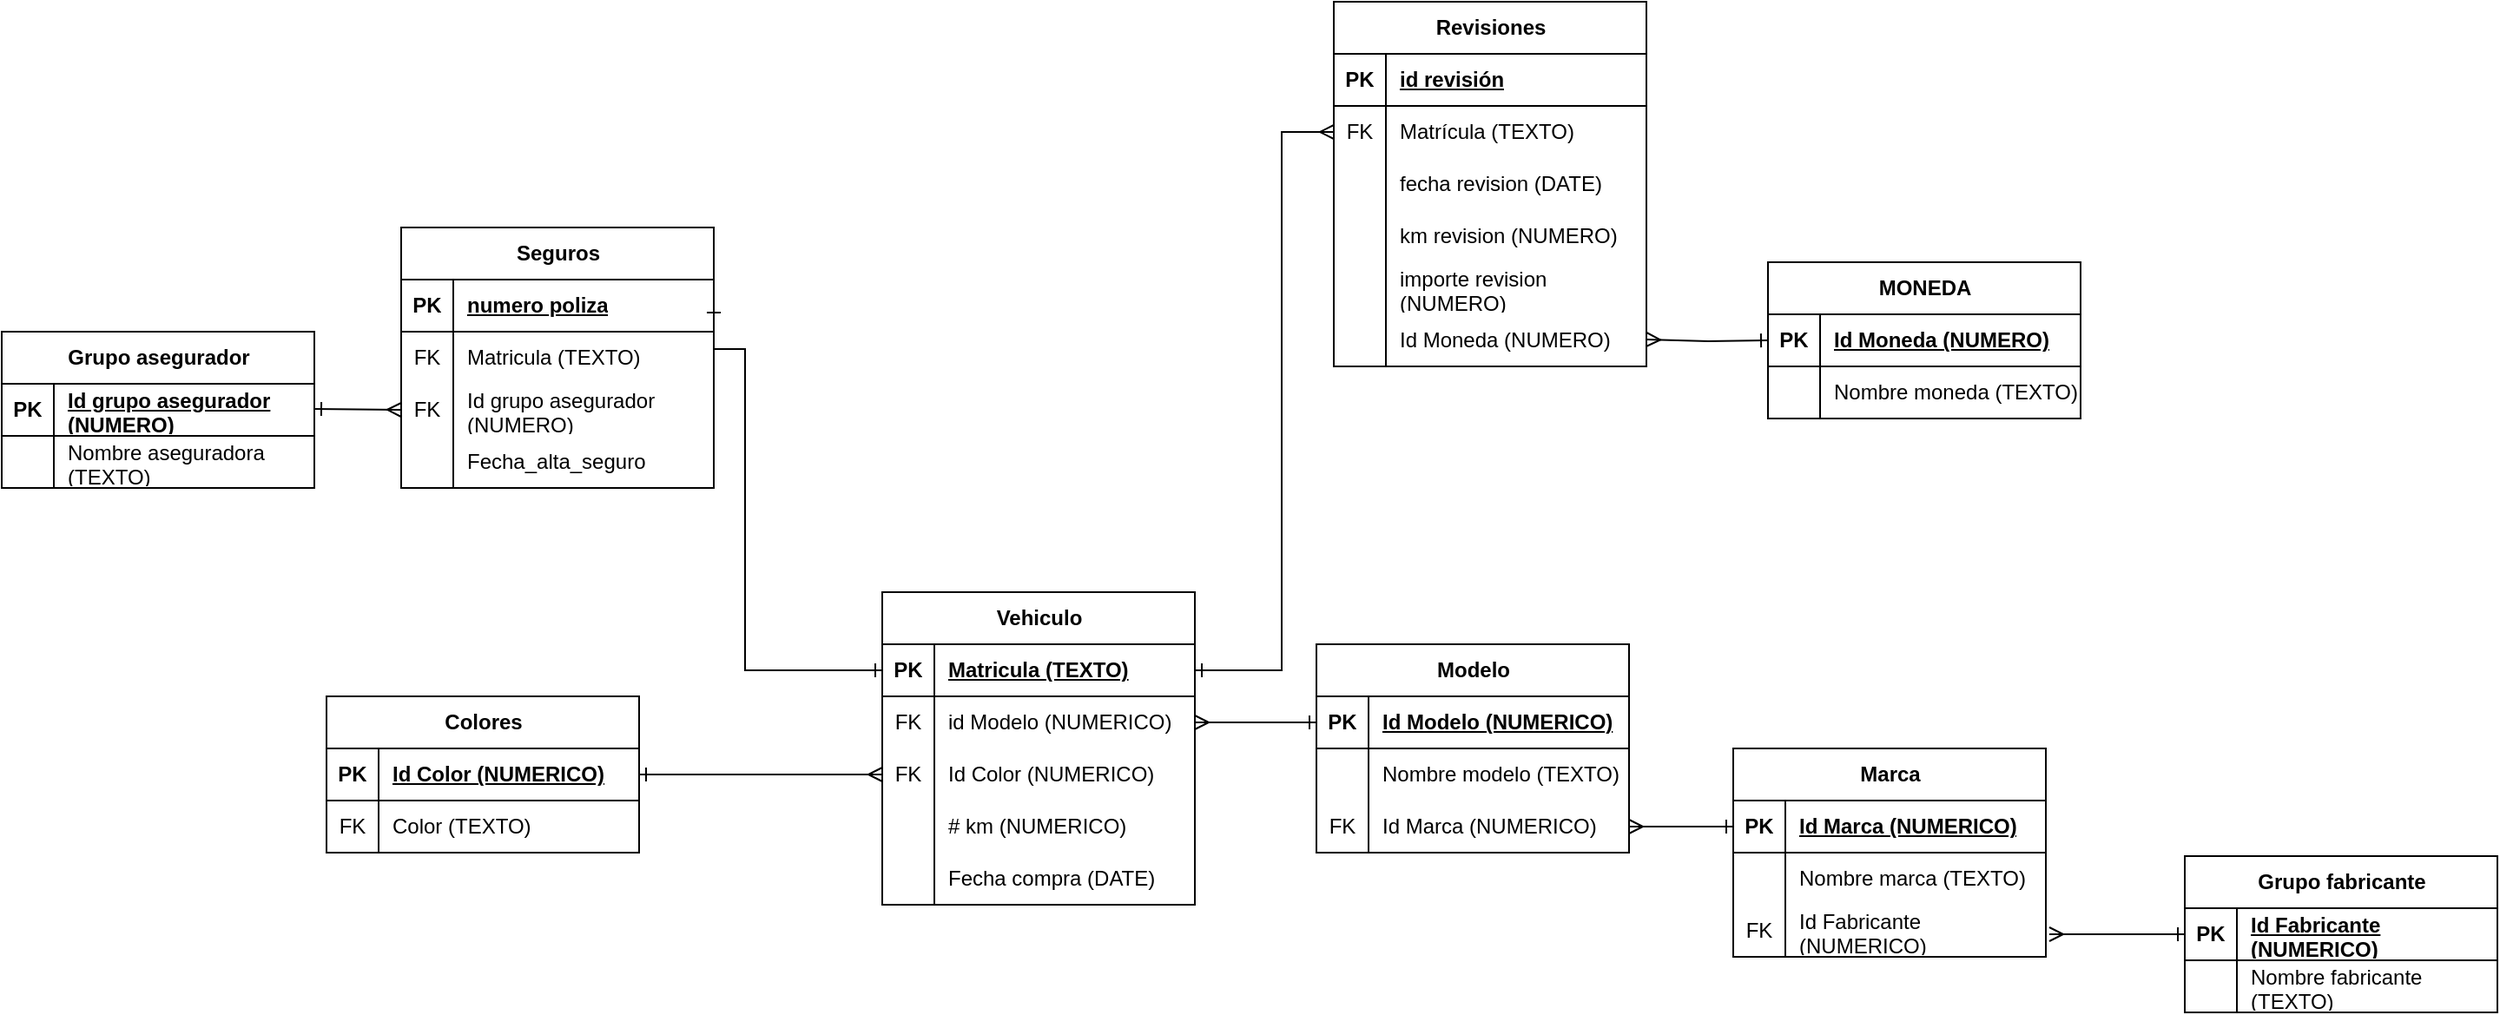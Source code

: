 <mxfile version="21.6.8" type="device">
  <diagram name="Página-1" id="0LjWnSPtZ4DGSRnSYLW6">
    <mxGraphModel dx="1863" dy="1775" grid="1" gridSize="10" guides="1" tooltips="1" connect="1" arrows="1" fold="1" page="1" pageScale="1" pageWidth="827" pageHeight="1169" math="0" shadow="0">
      <root>
        <mxCell id="0" />
        <mxCell id="1" parent="0" />
        <mxCell id="eVrzl7YJikeJAm8vW1o_-1" value="Vehiculo" style="shape=table;startSize=30;container=1;collapsible=1;childLayout=tableLayout;fixedRows=1;rowLines=0;fontStyle=1;align=center;resizeLast=1;html=1;" parent="1" vertex="1">
          <mxGeometry x="50" y="90" width="180" height="180" as="geometry" />
        </mxCell>
        <mxCell id="eVrzl7YJikeJAm8vW1o_-2" value="" style="shape=tableRow;horizontal=0;startSize=0;swimlaneHead=0;swimlaneBody=0;fillColor=none;collapsible=0;dropTarget=0;points=[[0,0.5],[1,0.5]];portConstraint=eastwest;top=0;left=0;right=0;bottom=1;" parent="eVrzl7YJikeJAm8vW1o_-1" vertex="1">
          <mxGeometry y="30" width="180" height="30" as="geometry" />
        </mxCell>
        <mxCell id="eVrzl7YJikeJAm8vW1o_-3" value="PK" style="shape=partialRectangle;connectable=0;fillColor=none;top=0;left=0;bottom=0;right=0;fontStyle=1;overflow=hidden;whiteSpace=wrap;html=1;" parent="eVrzl7YJikeJAm8vW1o_-2" vertex="1">
          <mxGeometry width="30" height="30" as="geometry">
            <mxRectangle width="30" height="30" as="alternateBounds" />
          </mxGeometry>
        </mxCell>
        <mxCell id="eVrzl7YJikeJAm8vW1o_-4" value="Matricula (TEXTO)" style="shape=partialRectangle;connectable=0;fillColor=none;top=0;left=0;bottom=0;right=0;align=left;spacingLeft=6;fontStyle=5;overflow=hidden;whiteSpace=wrap;html=1;" parent="eVrzl7YJikeJAm8vW1o_-2" vertex="1">
          <mxGeometry x="30" width="150" height="30" as="geometry">
            <mxRectangle width="150" height="30" as="alternateBounds" />
          </mxGeometry>
        </mxCell>
        <mxCell id="eVrzl7YJikeJAm8vW1o_-5" value="" style="shape=tableRow;horizontal=0;startSize=0;swimlaneHead=0;swimlaneBody=0;fillColor=none;collapsible=0;dropTarget=0;points=[[0,0.5],[1,0.5]];portConstraint=eastwest;top=0;left=0;right=0;bottom=0;" parent="eVrzl7YJikeJAm8vW1o_-1" vertex="1">
          <mxGeometry y="60" width="180" height="30" as="geometry" />
        </mxCell>
        <mxCell id="eVrzl7YJikeJAm8vW1o_-6" value="FK" style="shape=partialRectangle;connectable=0;fillColor=none;top=0;left=0;bottom=0;right=0;editable=1;overflow=hidden;whiteSpace=wrap;html=1;" parent="eVrzl7YJikeJAm8vW1o_-5" vertex="1">
          <mxGeometry width="30" height="30" as="geometry">
            <mxRectangle width="30" height="30" as="alternateBounds" />
          </mxGeometry>
        </mxCell>
        <mxCell id="eVrzl7YJikeJAm8vW1o_-7" value="id Modelo (NUMERICO)" style="shape=partialRectangle;connectable=0;fillColor=none;top=0;left=0;bottom=0;right=0;align=left;spacingLeft=6;overflow=hidden;whiteSpace=wrap;html=1;" parent="eVrzl7YJikeJAm8vW1o_-5" vertex="1">
          <mxGeometry x="30" width="150" height="30" as="geometry">
            <mxRectangle width="150" height="30" as="alternateBounds" />
          </mxGeometry>
        </mxCell>
        <mxCell id="eVrzl7YJikeJAm8vW1o_-8" value="" style="shape=tableRow;horizontal=0;startSize=0;swimlaneHead=0;swimlaneBody=0;fillColor=none;collapsible=0;dropTarget=0;points=[[0,0.5],[1,0.5]];portConstraint=eastwest;top=0;left=0;right=0;bottom=0;" parent="eVrzl7YJikeJAm8vW1o_-1" vertex="1">
          <mxGeometry y="90" width="180" height="30" as="geometry" />
        </mxCell>
        <mxCell id="eVrzl7YJikeJAm8vW1o_-9" value="FK" style="shape=partialRectangle;connectable=0;fillColor=none;top=0;left=0;bottom=0;right=0;editable=1;overflow=hidden;whiteSpace=wrap;html=1;" parent="eVrzl7YJikeJAm8vW1o_-8" vertex="1">
          <mxGeometry width="30" height="30" as="geometry">
            <mxRectangle width="30" height="30" as="alternateBounds" />
          </mxGeometry>
        </mxCell>
        <mxCell id="eVrzl7YJikeJAm8vW1o_-10" value="Id Color (NUMERICO)" style="shape=partialRectangle;connectable=0;fillColor=none;top=0;left=0;bottom=0;right=0;align=left;spacingLeft=6;overflow=hidden;whiteSpace=wrap;html=1;" parent="eVrzl7YJikeJAm8vW1o_-8" vertex="1">
          <mxGeometry x="30" width="150" height="30" as="geometry">
            <mxRectangle width="150" height="30" as="alternateBounds" />
          </mxGeometry>
        </mxCell>
        <mxCell id="eVrzl7YJikeJAm8vW1o_-17" style="shape=tableRow;horizontal=0;startSize=0;swimlaneHead=0;swimlaneBody=0;fillColor=none;collapsible=0;dropTarget=0;points=[[0,0.5],[1,0.5]];portConstraint=eastwest;top=0;left=0;right=0;bottom=0;" parent="eVrzl7YJikeJAm8vW1o_-1" vertex="1">
          <mxGeometry y="120" width="180" height="30" as="geometry" />
        </mxCell>
        <mxCell id="eVrzl7YJikeJAm8vW1o_-18" style="shape=partialRectangle;connectable=0;fillColor=none;top=0;left=0;bottom=0;right=0;editable=1;overflow=hidden;whiteSpace=wrap;html=1;" parent="eVrzl7YJikeJAm8vW1o_-17" vertex="1">
          <mxGeometry width="30" height="30" as="geometry">
            <mxRectangle width="30" height="30" as="alternateBounds" />
          </mxGeometry>
        </mxCell>
        <mxCell id="eVrzl7YJikeJAm8vW1o_-19" value="# km (NUMERICO)" style="shape=partialRectangle;connectable=0;fillColor=none;top=0;left=0;bottom=0;right=0;align=left;spacingLeft=6;overflow=hidden;whiteSpace=wrap;html=1;" parent="eVrzl7YJikeJAm8vW1o_-17" vertex="1">
          <mxGeometry x="30" width="150" height="30" as="geometry">
            <mxRectangle width="150" height="30" as="alternateBounds" />
          </mxGeometry>
        </mxCell>
        <mxCell id="eVrzl7YJikeJAm8vW1o_-23" style="shape=tableRow;horizontal=0;startSize=0;swimlaneHead=0;swimlaneBody=0;fillColor=none;collapsible=0;dropTarget=0;points=[[0,0.5],[1,0.5]];portConstraint=eastwest;top=0;left=0;right=0;bottom=0;" parent="eVrzl7YJikeJAm8vW1o_-1" vertex="1">
          <mxGeometry y="150" width="180" height="30" as="geometry" />
        </mxCell>
        <mxCell id="eVrzl7YJikeJAm8vW1o_-24" style="shape=partialRectangle;connectable=0;fillColor=none;top=0;left=0;bottom=0;right=0;editable=1;overflow=hidden;whiteSpace=wrap;html=1;" parent="eVrzl7YJikeJAm8vW1o_-23" vertex="1">
          <mxGeometry width="30" height="30" as="geometry">
            <mxRectangle width="30" height="30" as="alternateBounds" />
          </mxGeometry>
        </mxCell>
        <mxCell id="eVrzl7YJikeJAm8vW1o_-25" value="Fecha compra (DATE)" style="shape=partialRectangle;connectable=0;fillColor=none;top=0;left=0;bottom=0;right=0;align=left;spacingLeft=6;overflow=hidden;whiteSpace=wrap;html=1;" parent="eVrzl7YJikeJAm8vW1o_-23" vertex="1">
          <mxGeometry x="30" width="150" height="30" as="geometry">
            <mxRectangle width="150" height="30" as="alternateBounds" />
          </mxGeometry>
        </mxCell>
        <mxCell id="eVrzl7YJikeJAm8vW1o_-26" value="Modelo" style="shape=table;startSize=30;container=1;collapsible=1;childLayout=tableLayout;fixedRows=1;rowLines=0;fontStyle=1;align=center;resizeLast=1;html=1;" parent="1" vertex="1">
          <mxGeometry x="300" y="120" width="180" height="120" as="geometry" />
        </mxCell>
        <mxCell id="eVrzl7YJikeJAm8vW1o_-27" value="" style="shape=tableRow;horizontal=0;startSize=0;swimlaneHead=0;swimlaneBody=0;fillColor=none;collapsible=0;dropTarget=0;points=[[0,0.5],[1,0.5]];portConstraint=eastwest;top=0;left=0;right=0;bottom=1;" parent="eVrzl7YJikeJAm8vW1o_-26" vertex="1">
          <mxGeometry y="30" width="180" height="30" as="geometry" />
        </mxCell>
        <mxCell id="eVrzl7YJikeJAm8vW1o_-28" value="PK" style="shape=partialRectangle;connectable=0;fillColor=none;top=0;left=0;bottom=0;right=0;fontStyle=1;overflow=hidden;whiteSpace=wrap;html=1;" parent="eVrzl7YJikeJAm8vW1o_-27" vertex="1">
          <mxGeometry width="30" height="30" as="geometry">
            <mxRectangle width="30" height="30" as="alternateBounds" />
          </mxGeometry>
        </mxCell>
        <mxCell id="eVrzl7YJikeJAm8vW1o_-29" value="Id Modelo (NUMERICO)" style="shape=partialRectangle;connectable=0;fillColor=none;top=0;left=0;bottom=0;right=0;align=left;spacingLeft=6;fontStyle=5;overflow=hidden;whiteSpace=wrap;html=1;" parent="eVrzl7YJikeJAm8vW1o_-27" vertex="1">
          <mxGeometry x="30" width="150" height="30" as="geometry">
            <mxRectangle width="150" height="30" as="alternateBounds" />
          </mxGeometry>
        </mxCell>
        <mxCell id="eVrzl7YJikeJAm8vW1o_-30" value="" style="shape=tableRow;horizontal=0;startSize=0;swimlaneHead=0;swimlaneBody=0;fillColor=none;collapsible=0;dropTarget=0;points=[[0,0.5],[1,0.5]];portConstraint=eastwest;top=0;left=0;right=0;bottom=0;" parent="eVrzl7YJikeJAm8vW1o_-26" vertex="1">
          <mxGeometry y="60" width="180" height="30" as="geometry" />
        </mxCell>
        <mxCell id="eVrzl7YJikeJAm8vW1o_-31" value="" style="shape=partialRectangle;connectable=0;fillColor=none;top=0;left=0;bottom=0;right=0;editable=1;overflow=hidden;whiteSpace=wrap;html=1;" parent="eVrzl7YJikeJAm8vW1o_-30" vertex="1">
          <mxGeometry width="30" height="30" as="geometry">
            <mxRectangle width="30" height="30" as="alternateBounds" />
          </mxGeometry>
        </mxCell>
        <mxCell id="eVrzl7YJikeJAm8vW1o_-32" value="Nombre modelo (TEXTO)" style="shape=partialRectangle;connectable=0;fillColor=none;top=0;left=0;bottom=0;right=0;align=left;spacingLeft=6;overflow=hidden;whiteSpace=wrap;html=1;" parent="eVrzl7YJikeJAm8vW1o_-30" vertex="1">
          <mxGeometry x="30" width="150" height="30" as="geometry">
            <mxRectangle width="150" height="30" as="alternateBounds" />
          </mxGeometry>
        </mxCell>
        <mxCell id="eVrzl7YJikeJAm8vW1o_-33" value="" style="shape=tableRow;horizontal=0;startSize=0;swimlaneHead=0;swimlaneBody=0;fillColor=none;collapsible=0;dropTarget=0;points=[[0,0.5],[1,0.5]];portConstraint=eastwest;top=0;left=0;right=0;bottom=0;" parent="eVrzl7YJikeJAm8vW1o_-26" vertex="1">
          <mxGeometry y="90" width="180" height="30" as="geometry" />
        </mxCell>
        <mxCell id="eVrzl7YJikeJAm8vW1o_-34" value="FK" style="shape=partialRectangle;connectable=0;fillColor=none;top=0;left=0;bottom=0;right=0;editable=1;overflow=hidden;whiteSpace=wrap;html=1;" parent="eVrzl7YJikeJAm8vW1o_-33" vertex="1">
          <mxGeometry width="30" height="30" as="geometry">
            <mxRectangle width="30" height="30" as="alternateBounds" />
          </mxGeometry>
        </mxCell>
        <mxCell id="eVrzl7YJikeJAm8vW1o_-35" value="Id Marca (NUMERICO)" style="shape=partialRectangle;connectable=0;fillColor=none;top=0;left=0;bottom=0;right=0;align=left;spacingLeft=6;overflow=hidden;whiteSpace=wrap;html=1;" parent="eVrzl7YJikeJAm8vW1o_-33" vertex="1">
          <mxGeometry x="30" width="150" height="30" as="geometry">
            <mxRectangle width="150" height="30" as="alternateBounds" />
          </mxGeometry>
        </mxCell>
        <mxCell id="eVrzl7YJikeJAm8vW1o_-45" value="Marca" style="shape=table;startSize=30;container=1;collapsible=1;childLayout=tableLayout;fixedRows=1;rowLines=0;fontStyle=1;align=center;resizeLast=1;html=1;" parent="1" vertex="1">
          <mxGeometry x="540" y="180" width="180" height="120" as="geometry" />
        </mxCell>
        <mxCell id="eVrzl7YJikeJAm8vW1o_-46" value="" style="shape=tableRow;horizontal=0;startSize=0;swimlaneHead=0;swimlaneBody=0;fillColor=none;collapsible=0;dropTarget=0;points=[[0,0.5],[1,0.5]];portConstraint=eastwest;top=0;left=0;right=0;bottom=1;" parent="eVrzl7YJikeJAm8vW1o_-45" vertex="1">
          <mxGeometry y="30" width="180" height="30" as="geometry" />
        </mxCell>
        <mxCell id="eVrzl7YJikeJAm8vW1o_-47" value="PK" style="shape=partialRectangle;connectable=0;fillColor=none;top=0;left=0;bottom=0;right=0;fontStyle=1;overflow=hidden;whiteSpace=wrap;html=1;" parent="eVrzl7YJikeJAm8vW1o_-46" vertex="1">
          <mxGeometry width="30" height="30" as="geometry">
            <mxRectangle width="30" height="30" as="alternateBounds" />
          </mxGeometry>
        </mxCell>
        <mxCell id="eVrzl7YJikeJAm8vW1o_-48" value="Id Marca (NUMERICO)" style="shape=partialRectangle;connectable=0;fillColor=none;top=0;left=0;bottom=0;right=0;align=left;spacingLeft=6;fontStyle=5;overflow=hidden;whiteSpace=wrap;html=1;" parent="eVrzl7YJikeJAm8vW1o_-46" vertex="1">
          <mxGeometry x="30" width="150" height="30" as="geometry">
            <mxRectangle width="150" height="30" as="alternateBounds" />
          </mxGeometry>
        </mxCell>
        <mxCell id="eVrzl7YJikeJAm8vW1o_-49" value="" style="shape=tableRow;horizontal=0;startSize=0;swimlaneHead=0;swimlaneBody=0;fillColor=none;collapsible=0;dropTarget=0;points=[[0,0.5],[1,0.5]];portConstraint=eastwest;top=0;left=0;right=0;bottom=0;" parent="eVrzl7YJikeJAm8vW1o_-45" vertex="1">
          <mxGeometry y="60" width="180" height="30" as="geometry" />
        </mxCell>
        <mxCell id="eVrzl7YJikeJAm8vW1o_-50" value="" style="shape=partialRectangle;connectable=0;fillColor=none;top=0;left=0;bottom=0;right=0;editable=1;overflow=hidden;whiteSpace=wrap;html=1;" parent="eVrzl7YJikeJAm8vW1o_-49" vertex="1">
          <mxGeometry width="30" height="30" as="geometry">
            <mxRectangle width="30" height="30" as="alternateBounds" />
          </mxGeometry>
        </mxCell>
        <mxCell id="eVrzl7YJikeJAm8vW1o_-51" value="Nombre marca (TEXTO)" style="shape=partialRectangle;connectable=0;fillColor=none;top=0;left=0;bottom=0;right=0;align=left;spacingLeft=6;overflow=hidden;whiteSpace=wrap;html=1;" parent="eVrzl7YJikeJAm8vW1o_-49" vertex="1">
          <mxGeometry x="30" width="150" height="30" as="geometry">
            <mxRectangle width="150" height="30" as="alternateBounds" />
          </mxGeometry>
        </mxCell>
        <mxCell id="eVrzl7YJikeJAm8vW1o_-52" value="" style="shape=tableRow;horizontal=0;startSize=0;swimlaneHead=0;swimlaneBody=0;fillColor=none;collapsible=0;dropTarget=0;points=[[0,0.5],[1,0.5]];portConstraint=eastwest;top=0;left=0;right=0;bottom=0;" parent="eVrzl7YJikeJAm8vW1o_-45" vertex="1">
          <mxGeometry y="90" width="180" height="30" as="geometry" />
        </mxCell>
        <mxCell id="eVrzl7YJikeJAm8vW1o_-53" value="FK" style="shape=partialRectangle;connectable=0;fillColor=none;top=0;left=0;bottom=0;right=0;editable=1;overflow=hidden;whiteSpace=wrap;html=1;" parent="eVrzl7YJikeJAm8vW1o_-52" vertex="1">
          <mxGeometry width="30" height="30" as="geometry">
            <mxRectangle width="30" height="30" as="alternateBounds" />
          </mxGeometry>
        </mxCell>
        <mxCell id="eVrzl7YJikeJAm8vW1o_-54" value="Id Fabricante (NUMERICO)" style="shape=partialRectangle;connectable=0;fillColor=none;top=0;left=0;bottom=0;right=0;align=left;spacingLeft=6;overflow=hidden;whiteSpace=wrap;html=1;" parent="eVrzl7YJikeJAm8vW1o_-52" vertex="1">
          <mxGeometry x="30" width="150" height="30" as="geometry">
            <mxRectangle width="150" height="30" as="alternateBounds" />
          </mxGeometry>
        </mxCell>
        <mxCell id="eVrzl7YJikeJAm8vW1o_-61" value="Grupo fabricante" style="shape=table;startSize=30;container=1;collapsible=1;childLayout=tableLayout;fixedRows=1;rowLines=0;fontStyle=1;align=center;resizeLast=1;html=1;" parent="1" vertex="1">
          <mxGeometry x="800" y="242" width="180" height="90" as="geometry" />
        </mxCell>
        <mxCell id="eVrzl7YJikeJAm8vW1o_-62" value="" style="shape=tableRow;horizontal=0;startSize=0;swimlaneHead=0;swimlaneBody=0;fillColor=none;collapsible=0;dropTarget=0;points=[[0,0.5],[1,0.5]];portConstraint=eastwest;top=0;left=0;right=0;bottom=1;" parent="eVrzl7YJikeJAm8vW1o_-61" vertex="1">
          <mxGeometry y="30" width="180" height="30" as="geometry" />
        </mxCell>
        <mxCell id="eVrzl7YJikeJAm8vW1o_-63" value="PK" style="shape=partialRectangle;connectable=0;fillColor=none;top=0;left=0;bottom=0;right=0;fontStyle=1;overflow=hidden;whiteSpace=wrap;html=1;" parent="eVrzl7YJikeJAm8vW1o_-62" vertex="1">
          <mxGeometry width="30" height="30" as="geometry">
            <mxRectangle width="30" height="30" as="alternateBounds" />
          </mxGeometry>
        </mxCell>
        <mxCell id="eVrzl7YJikeJAm8vW1o_-64" value="Id Fabricante (NUMERICO)" style="shape=partialRectangle;connectable=0;fillColor=none;top=0;left=0;bottom=0;right=0;align=left;spacingLeft=6;fontStyle=5;overflow=hidden;whiteSpace=wrap;html=1;" parent="eVrzl7YJikeJAm8vW1o_-62" vertex="1">
          <mxGeometry x="30" width="150" height="30" as="geometry">
            <mxRectangle width="150" height="30" as="alternateBounds" />
          </mxGeometry>
        </mxCell>
        <mxCell id="eVrzl7YJikeJAm8vW1o_-65" value="" style="shape=tableRow;horizontal=0;startSize=0;swimlaneHead=0;swimlaneBody=0;fillColor=none;collapsible=0;dropTarget=0;points=[[0,0.5],[1,0.5]];portConstraint=eastwest;top=0;left=0;right=0;bottom=0;" parent="eVrzl7YJikeJAm8vW1o_-61" vertex="1">
          <mxGeometry y="60" width="180" height="30" as="geometry" />
        </mxCell>
        <mxCell id="eVrzl7YJikeJAm8vW1o_-66" value="" style="shape=partialRectangle;connectable=0;fillColor=none;top=0;left=0;bottom=0;right=0;editable=1;overflow=hidden;whiteSpace=wrap;html=1;" parent="eVrzl7YJikeJAm8vW1o_-65" vertex="1">
          <mxGeometry width="30" height="30" as="geometry">
            <mxRectangle width="30" height="30" as="alternateBounds" />
          </mxGeometry>
        </mxCell>
        <mxCell id="eVrzl7YJikeJAm8vW1o_-67" value="Nombre fabricante (TEXTO)" style="shape=partialRectangle;connectable=0;fillColor=none;top=0;left=0;bottom=0;right=0;align=left;spacingLeft=6;overflow=hidden;whiteSpace=wrap;html=1;" parent="eVrzl7YJikeJAm8vW1o_-65" vertex="1">
          <mxGeometry x="30" width="150" height="30" as="geometry">
            <mxRectangle width="150" height="30" as="alternateBounds" />
          </mxGeometry>
        </mxCell>
        <mxCell id="eVrzl7YJikeJAm8vW1o_-77" value="Seguros" style="shape=table;startSize=30;container=1;collapsible=1;childLayout=tableLayout;fixedRows=1;rowLines=0;fontStyle=1;align=center;resizeLast=1;html=1;" parent="1" vertex="1">
          <mxGeometry x="-227" y="-120" width="180" height="150" as="geometry" />
        </mxCell>
        <mxCell id="eVrzl7YJikeJAm8vW1o_-78" value="" style="shape=tableRow;horizontal=0;startSize=0;swimlaneHead=0;swimlaneBody=0;fillColor=none;collapsible=0;dropTarget=0;points=[[0,0.5],[1,0.5]];portConstraint=eastwest;top=0;left=0;right=0;bottom=1;" parent="eVrzl7YJikeJAm8vW1o_-77" vertex="1">
          <mxGeometry y="30" width="180" height="30" as="geometry" />
        </mxCell>
        <mxCell id="eVrzl7YJikeJAm8vW1o_-79" value="PK" style="shape=partialRectangle;connectable=0;fillColor=none;top=0;left=0;bottom=0;right=0;fontStyle=1;overflow=hidden;whiteSpace=wrap;html=1;" parent="eVrzl7YJikeJAm8vW1o_-78" vertex="1">
          <mxGeometry width="30" height="30" as="geometry">
            <mxRectangle width="30" height="30" as="alternateBounds" />
          </mxGeometry>
        </mxCell>
        <mxCell id="eVrzl7YJikeJAm8vW1o_-80" value="numero poliza" style="shape=partialRectangle;connectable=0;fillColor=none;top=0;left=0;bottom=0;right=0;align=left;spacingLeft=6;fontStyle=5;overflow=hidden;whiteSpace=wrap;html=1;" parent="eVrzl7YJikeJAm8vW1o_-78" vertex="1">
          <mxGeometry x="30" width="150" height="30" as="geometry">
            <mxRectangle width="150" height="30" as="alternateBounds" />
          </mxGeometry>
        </mxCell>
        <mxCell id="eVrzl7YJikeJAm8vW1o_-81" value="" style="shape=tableRow;horizontal=0;startSize=0;swimlaneHead=0;swimlaneBody=0;fillColor=none;collapsible=0;dropTarget=0;points=[[0,0.5],[1,0.5]];portConstraint=eastwest;top=0;left=0;right=0;bottom=0;" parent="eVrzl7YJikeJAm8vW1o_-77" vertex="1">
          <mxGeometry y="60" width="180" height="30" as="geometry" />
        </mxCell>
        <mxCell id="eVrzl7YJikeJAm8vW1o_-82" value="FK" style="shape=partialRectangle;connectable=0;fillColor=none;top=0;left=0;bottom=0;right=0;editable=1;overflow=hidden;whiteSpace=wrap;html=1;" parent="eVrzl7YJikeJAm8vW1o_-81" vertex="1">
          <mxGeometry width="30" height="30" as="geometry">
            <mxRectangle width="30" height="30" as="alternateBounds" />
          </mxGeometry>
        </mxCell>
        <mxCell id="eVrzl7YJikeJAm8vW1o_-83" value="Matricula (TEXTO)" style="shape=partialRectangle;connectable=0;fillColor=none;top=0;left=0;bottom=0;right=0;align=left;spacingLeft=6;overflow=hidden;whiteSpace=wrap;html=1;" parent="eVrzl7YJikeJAm8vW1o_-81" vertex="1">
          <mxGeometry x="30" width="150" height="30" as="geometry">
            <mxRectangle width="150" height="30" as="alternateBounds" />
          </mxGeometry>
        </mxCell>
        <mxCell id="eVrzl7YJikeJAm8vW1o_-84" value="" style="shape=tableRow;horizontal=0;startSize=0;swimlaneHead=0;swimlaneBody=0;fillColor=none;collapsible=0;dropTarget=0;points=[[0,0.5],[1,0.5]];portConstraint=eastwest;top=0;left=0;right=0;bottom=0;" parent="eVrzl7YJikeJAm8vW1o_-77" vertex="1">
          <mxGeometry y="90" width="180" height="30" as="geometry" />
        </mxCell>
        <mxCell id="eVrzl7YJikeJAm8vW1o_-85" value="FK" style="shape=partialRectangle;connectable=0;fillColor=none;top=0;left=0;bottom=0;right=0;editable=1;overflow=hidden;whiteSpace=wrap;html=1;" parent="eVrzl7YJikeJAm8vW1o_-84" vertex="1">
          <mxGeometry width="30" height="30" as="geometry">
            <mxRectangle width="30" height="30" as="alternateBounds" />
          </mxGeometry>
        </mxCell>
        <mxCell id="eVrzl7YJikeJAm8vW1o_-86" value="Id grupo asegurador (NUMERO)" style="shape=partialRectangle;connectable=0;fillColor=none;top=0;left=0;bottom=0;right=0;align=left;spacingLeft=6;overflow=hidden;whiteSpace=wrap;html=1;" parent="eVrzl7YJikeJAm8vW1o_-84" vertex="1">
          <mxGeometry x="30" width="150" height="30" as="geometry">
            <mxRectangle width="150" height="30" as="alternateBounds" />
          </mxGeometry>
        </mxCell>
        <mxCell id="_O1RFBPDDxCZLY9U70D9-1" style="shape=tableRow;horizontal=0;startSize=0;swimlaneHead=0;swimlaneBody=0;fillColor=none;collapsible=0;dropTarget=0;points=[[0,0.5],[1,0.5]];portConstraint=eastwest;top=0;left=0;right=0;bottom=0;" vertex="1" parent="eVrzl7YJikeJAm8vW1o_-77">
          <mxGeometry y="120" width="180" height="30" as="geometry" />
        </mxCell>
        <mxCell id="_O1RFBPDDxCZLY9U70D9-2" style="shape=partialRectangle;connectable=0;fillColor=none;top=0;left=0;bottom=0;right=0;editable=1;overflow=hidden;whiteSpace=wrap;html=1;" vertex="1" parent="_O1RFBPDDxCZLY9U70D9-1">
          <mxGeometry width="30" height="30" as="geometry">
            <mxRectangle width="30" height="30" as="alternateBounds" />
          </mxGeometry>
        </mxCell>
        <mxCell id="_O1RFBPDDxCZLY9U70D9-3" value="Fecha_alta_seguro" style="shape=partialRectangle;connectable=0;fillColor=none;top=0;left=0;bottom=0;right=0;align=left;spacingLeft=6;overflow=hidden;whiteSpace=wrap;html=1;" vertex="1" parent="_O1RFBPDDxCZLY9U70D9-1">
          <mxGeometry x="30" width="150" height="30" as="geometry">
            <mxRectangle width="150" height="30" as="alternateBounds" />
          </mxGeometry>
        </mxCell>
        <mxCell id="eVrzl7YJikeJAm8vW1o_-109" value="" style="shape=partialRectangle;connectable=0;fillColor=none;top=0;left=0;bottom=0;right=0;editable=1;overflow=hidden;whiteSpace=wrap;html=1;" parent="1" vertex="1">
          <mxGeometry x="740" y="190" width="30" height="30" as="geometry">
            <mxRectangle width="30" height="30" as="alternateBounds" />
          </mxGeometry>
        </mxCell>
        <mxCell id="eVrzl7YJikeJAm8vW1o_-111" value="Grupo asegurador" style="shape=table;startSize=30;container=1;collapsible=1;childLayout=tableLayout;fixedRows=1;rowLines=0;fontStyle=1;align=center;resizeLast=1;html=1;" parent="1" vertex="1">
          <mxGeometry x="-457" y="-60" width="180" height="90" as="geometry" />
        </mxCell>
        <mxCell id="eVrzl7YJikeJAm8vW1o_-112" value="" style="shape=tableRow;horizontal=0;startSize=0;swimlaneHead=0;swimlaneBody=0;fillColor=none;collapsible=0;dropTarget=0;points=[[0,0.5],[1,0.5]];portConstraint=eastwest;top=0;left=0;right=0;bottom=1;" parent="eVrzl7YJikeJAm8vW1o_-111" vertex="1">
          <mxGeometry y="30" width="180" height="30" as="geometry" />
        </mxCell>
        <mxCell id="eVrzl7YJikeJAm8vW1o_-113" value="PK" style="shape=partialRectangle;connectable=0;fillColor=none;top=0;left=0;bottom=0;right=0;fontStyle=1;overflow=hidden;whiteSpace=wrap;html=1;" parent="eVrzl7YJikeJAm8vW1o_-112" vertex="1">
          <mxGeometry width="30" height="30" as="geometry">
            <mxRectangle width="30" height="30" as="alternateBounds" />
          </mxGeometry>
        </mxCell>
        <mxCell id="eVrzl7YJikeJAm8vW1o_-114" value="Id grupo asegurador (NUMERO)" style="shape=partialRectangle;connectable=0;fillColor=none;top=0;left=0;bottom=0;right=0;align=left;spacingLeft=6;fontStyle=5;overflow=hidden;whiteSpace=wrap;html=1;" parent="eVrzl7YJikeJAm8vW1o_-112" vertex="1">
          <mxGeometry x="30" width="150" height="30" as="geometry">
            <mxRectangle width="150" height="30" as="alternateBounds" />
          </mxGeometry>
        </mxCell>
        <mxCell id="eVrzl7YJikeJAm8vW1o_-115" value="" style="shape=tableRow;horizontal=0;startSize=0;swimlaneHead=0;swimlaneBody=0;fillColor=none;collapsible=0;dropTarget=0;points=[[0,0.5],[1,0.5]];portConstraint=eastwest;top=0;left=0;right=0;bottom=0;" parent="eVrzl7YJikeJAm8vW1o_-111" vertex="1">
          <mxGeometry y="60" width="180" height="30" as="geometry" />
        </mxCell>
        <mxCell id="eVrzl7YJikeJAm8vW1o_-116" value="" style="shape=partialRectangle;connectable=0;fillColor=none;top=0;left=0;bottom=0;right=0;editable=1;overflow=hidden;whiteSpace=wrap;html=1;" parent="eVrzl7YJikeJAm8vW1o_-115" vertex="1">
          <mxGeometry width="30" height="30" as="geometry">
            <mxRectangle width="30" height="30" as="alternateBounds" />
          </mxGeometry>
        </mxCell>
        <mxCell id="eVrzl7YJikeJAm8vW1o_-117" value="Nombre aseguradora (TEXTO)" style="shape=partialRectangle;connectable=0;fillColor=none;top=0;left=0;bottom=0;right=0;align=left;spacingLeft=6;overflow=hidden;whiteSpace=wrap;html=1;" parent="eVrzl7YJikeJAm8vW1o_-115" vertex="1">
          <mxGeometry x="30" width="150" height="30" as="geometry">
            <mxRectangle width="150" height="30" as="alternateBounds" />
          </mxGeometry>
        </mxCell>
        <mxCell id="eVrzl7YJikeJAm8vW1o_-124" value="Revisiones" style="shape=table;startSize=30;container=1;collapsible=1;childLayout=tableLayout;fixedRows=1;rowLines=0;fontStyle=1;align=center;resizeLast=1;html=1;" parent="1" vertex="1">
          <mxGeometry x="310" y="-250" width="180" height="210" as="geometry" />
        </mxCell>
        <mxCell id="eVrzl7YJikeJAm8vW1o_-125" value="" style="shape=tableRow;horizontal=0;startSize=0;swimlaneHead=0;swimlaneBody=0;fillColor=none;collapsible=0;dropTarget=0;points=[[0,0.5],[1,0.5]];portConstraint=eastwest;top=0;left=0;right=0;bottom=1;" parent="eVrzl7YJikeJAm8vW1o_-124" vertex="1">
          <mxGeometry y="30" width="180" height="30" as="geometry" />
        </mxCell>
        <mxCell id="eVrzl7YJikeJAm8vW1o_-126" value="PK" style="shape=partialRectangle;connectable=0;fillColor=none;top=0;left=0;bottom=0;right=0;fontStyle=1;overflow=hidden;whiteSpace=wrap;html=1;" parent="eVrzl7YJikeJAm8vW1o_-125" vertex="1">
          <mxGeometry width="30" height="30" as="geometry">
            <mxRectangle width="30" height="30" as="alternateBounds" />
          </mxGeometry>
        </mxCell>
        <mxCell id="eVrzl7YJikeJAm8vW1o_-127" value="id revisión" style="shape=partialRectangle;connectable=0;fillColor=none;top=0;left=0;bottom=0;right=0;align=left;spacingLeft=6;fontStyle=5;overflow=hidden;whiteSpace=wrap;html=1;" parent="eVrzl7YJikeJAm8vW1o_-125" vertex="1">
          <mxGeometry x="30" width="150" height="30" as="geometry">
            <mxRectangle width="150" height="30" as="alternateBounds" />
          </mxGeometry>
        </mxCell>
        <mxCell id="eVrzl7YJikeJAm8vW1o_-128" value="" style="shape=tableRow;horizontal=0;startSize=0;swimlaneHead=0;swimlaneBody=0;fillColor=none;collapsible=0;dropTarget=0;points=[[0,0.5],[1,0.5]];portConstraint=eastwest;top=0;left=0;right=0;bottom=0;" parent="eVrzl7YJikeJAm8vW1o_-124" vertex="1">
          <mxGeometry y="60" width="180" height="30" as="geometry" />
        </mxCell>
        <mxCell id="eVrzl7YJikeJAm8vW1o_-129" value="FK" style="shape=partialRectangle;connectable=0;fillColor=none;top=0;left=0;bottom=0;right=0;editable=1;overflow=hidden;whiteSpace=wrap;html=1;" parent="eVrzl7YJikeJAm8vW1o_-128" vertex="1">
          <mxGeometry width="30" height="30" as="geometry">
            <mxRectangle width="30" height="30" as="alternateBounds" />
          </mxGeometry>
        </mxCell>
        <mxCell id="eVrzl7YJikeJAm8vW1o_-130" value="Matrícula (TEXTO)" style="shape=partialRectangle;connectable=0;fillColor=none;top=0;left=0;bottom=0;right=0;align=left;spacingLeft=6;overflow=hidden;whiteSpace=wrap;html=1;" parent="eVrzl7YJikeJAm8vW1o_-128" vertex="1">
          <mxGeometry x="30" width="150" height="30" as="geometry">
            <mxRectangle width="150" height="30" as="alternateBounds" />
          </mxGeometry>
        </mxCell>
        <mxCell id="eVrzl7YJikeJAm8vW1o_-134" style="shape=tableRow;horizontal=0;startSize=0;swimlaneHead=0;swimlaneBody=0;fillColor=none;collapsible=0;dropTarget=0;points=[[0,0.5],[1,0.5]];portConstraint=eastwest;top=0;left=0;right=0;bottom=0;" parent="eVrzl7YJikeJAm8vW1o_-124" vertex="1">
          <mxGeometry y="90" width="180" height="30" as="geometry" />
        </mxCell>
        <mxCell id="eVrzl7YJikeJAm8vW1o_-135" value="" style="shape=partialRectangle;connectable=0;fillColor=none;top=0;left=0;bottom=0;right=0;editable=1;overflow=hidden;whiteSpace=wrap;html=1;" parent="eVrzl7YJikeJAm8vW1o_-134" vertex="1">
          <mxGeometry width="30" height="30" as="geometry">
            <mxRectangle width="30" height="30" as="alternateBounds" />
          </mxGeometry>
        </mxCell>
        <mxCell id="eVrzl7YJikeJAm8vW1o_-136" value="fecha revision (DATE)" style="shape=partialRectangle;connectable=0;fillColor=none;top=0;left=0;bottom=0;right=0;align=left;spacingLeft=6;overflow=hidden;whiteSpace=wrap;html=1;" parent="eVrzl7YJikeJAm8vW1o_-134" vertex="1">
          <mxGeometry x="30" width="150" height="30" as="geometry">
            <mxRectangle width="150" height="30" as="alternateBounds" />
          </mxGeometry>
        </mxCell>
        <mxCell id="eVrzl7YJikeJAm8vW1o_-137" style="shape=tableRow;horizontal=0;startSize=0;swimlaneHead=0;swimlaneBody=0;fillColor=none;collapsible=0;dropTarget=0;points=[[0,0.5],[1,0.5]];portConstraint=eastwest;top=0;left=0;right=0;bottom=0;" parent="eVrzl7YJikeJAm8vW1o_-124" vertex="1">
          <mxGeometry y="120" width="180" height="30" as="geometry" />
        </mxCell>
        <mxCell id="eVrzl7YJikeJAm8vW1o_-138" style="shape=partialRectangle;connectable=0;fillColor=none;top=0;left=0;bottom=0;right=0;editable=1;overflow=hidden;whiteSpace=wrap;html=1;" parent="eVrzl7YJikeJAm8vW1o_-137" vertex="1">
          <mxGeometry width="30" height="30" as="geometry">
            <mxRectangle width="30" height="30" as="alternateBounds" />
          </mxGeometry>
        </mxCell>
        <mxCell id="eVrzl7YJikeJAm8vW1o_-139" value="km revision (NUMERO)" style="shape=partialRectangle;connectable=0;fillColor=none;top=0;left=0;bottom=0;right=0;align=left;spacingLeft=6;overflow=hidden;whiteSpace=wrap;html=1;" parent="eVrzl7YJikeJAm8vW1o_-137" vertex="1">
          <mxGeometry x="30" width="150" height="30" as="geometry">
            <mxRectangle width="150" height="30" as="alternateBounds" />
          </mxGeometry>
        </mxCell>
        <mxCell id="eVrzl7YJikeJAm8vW1o_-140" style="shape=tableRow;horizontal=0;startSize=0;swimlaneHead=0;swimlaneBody=0;fillColor=none;collapsible=0;dropTarget=0;points=[[0,0.5],[1,0.5]];portConstraint=eastwest;top=0;left=0;right=0;bottom=0;" parent="eVrzl7YJikeJAm8vW1o_-124" vertex="1">
          <mxGeometry y="150" width="180" height="30" as="geometry" />
        </mxCell>
        <mxCell id="eVrzl7YJikeJAm8vW1o_-141" style="shape=partialRectangle;connectable=0;fillColor=none;top=0;left=0;bottom=0;right=0;editable=1;overflow=hidden;whiteSpace=wrap;html=1;" parent="eVrzl7YJikeJAm8vW1o_-140" vertex="1">
          <mxGeometry width="30" height="30" as="geometry">
            <mxRectangle width="30" height="30" as="alternateBounds" />
          </mxGeometry>
        </mxCell>
        <mxCell id="eVrzl7YJikeJAm8vW1o_-142" value="importe revision (NUMERO)" style="shape=partialRectangle;connectable=0;fillColor=none;top=0;left=0;bottom=0;right=0;align=left;spacingLeft=6;overflow=hidden;whiteSpace=wrap;html=1;" parent="eVrzl7YJikeJAm8vW1o_-140" vertex="1">
          <mxGeometry x="30" width="150" height="30" as="geometry">
            <mxRectangle width="150" height="30" as="alternateBounds" />
          </mxGeometry>
        </mxCell>
        <mxCell id="eVrzl7YJikeJAm8vW1o_-143" style="shape=tableRow;horizontal=0;startSize=0;swimlaneHead=0;swimlaneBody=0;fillColor=none;collapsible=0;dropTarget=0;points=[[0,0.5],[1,0.5]];portConstraint=eastwest;top=0;left=0;right=0;bottom=0;" parent="eVrzl7YJikeJAm8vW1o_-124" vertex="1">
          <mxGeometry y="180" width="180" height="30" as="geometry" />
        </mxCell>
        <mxCell id="eVrzl7YJikeJAm8vW1o_-144" style="shape=partialRectangle;connectable=0;fillColor=none;top=0;left=0;bottom=0;right=0;editable=1;overflow=hidden;whiteSpace=wrap;html=1;" parent="eVrzl7YJikeJAm8vW1o_-143" vertex="1">
          <mxGeometry width="30" height="30" as="geometry">
            <mxRectangle width="30" height="30" as="alternateBounds" />
          </mxGeometry>
        </mxCell>
        <mxCell id="eVrzl7YJikeJAm8vW1o_-145" value="Id Moneda (NUMERO)" style="shape=partialRectangle;connectable=0;fillColor=none;top=0;left=0;bottom=0;right=0;align=left;spacingLeft=6;overflow=hidden;whiteSpace=wrap;html=1;" parent="eVrzl7YJikeJAm8vW1o_-143" vertex="1">
          <mxGeometry x="30" width="150" height="30" as="geometry">
            <mxRectangle width="150" height="30" as="alternateBounds" />
          </mxGeometry>
        </mxCell>
        <mxCell id="eVrzl7YJikeJAm8vW1o_-158" value="MONEDA" style="shape=table;startSize=30;container=1;collapsible=1;childLayout=tableLayout;fixedRows=1;rowLines=0;fontStyle=1;align=center;resizeLast=1;html=1;" parent="1" vertex="1">
          <mxGeometry x="560" y="-100" width="180" height="90" as="geometry" />
        </mxCell>
        <mxCell id="eVrzl7YJikeJAm8vW1o_-159" value="" style="shape=tableRow;horizontal=0;startSize=0;swimlaneHead=0;swimlaneBody=0;fillColor=none;collapsible=0;dropTarget=0;points=[[0,0.5],[1,0.5]];portConstraint=eastwest;top=0;left=0;right=0;bottom=1;" parent="eVrzl7YJikeJAm8vW1o_-158" vertex="1">
          <mxGeometry y="30" width="180" height="30" as="geometry" />
        </mxCell>
        <mxCell id="eVrzl7YJikeJAm8vW1o_-160" value="PK" style="shape=partialRectangle;connectable=0;fillColor=none;top=0;left=0;bottom=0;right=0;fontStyle=1;overflow=hidden;whiteSpace=wrap;html=1;" parent="eVrzl7YJikeJAm8vW1o_-159" vertex="1">
          <mxGeometry width="30" height="30" as="geometry">
            <mxRectangle width="30" height="30" as="alternateBounds" />
          </mxGeometry>
        </mxCell>
        <mxCell id="eVrzl7YJikeJAm8vW1o_-161" value="Id Moneda (NUMERO)" style="shape=partialRectangle;connectable=0;fillColor=none;top=0;left=0;bottom=0;right=0;align=left;spacingLeft=6;fontStyle=5;overflow=hidden;whiteSpace=wrap;html=1;" parent="eVrzl7YJikeJAm8vW1o_-159" vertex="1">
          <mxGeometry x="30" width="150" height="30" as="geometry">
            <mxRectangle width="150" height="30" as="alternateBounds" />
          </mxGeometry>
        </mxCell>
        <mxCell id="eVrzl7YJikeJAm8vW1o_-162" value="" style="shape=tableRow;horizontal=0;startSize=0;swimlaneHead=0;swimlaneBody=0;fillColor=none;collapsible=0;dropTarget=0;points=[[0,0.5],[1,0.5]];portConstraint=eastwest;top=0;left=0;right=0;bottom=0;" parent="eVrzl7YJikeJAm8vW1o_-158" vertex="1">
          <mxGeometry y="60" width="180" height="30" as="geometry" />
        </mxCell>
        <mxCell id="eVrzl7YJikeJAm8vW1o_-163" value="" style="shape=partialRectangle;connectable=0;fillColor=none;top=0;left=0;bottom=0;right=0;editable=1;overflow=hidden;whiteSpace=wrap;html=1;" parent="eVrzl7YJikeJAm8vW1o_-162" vertex="1">
          <mxGeometry width="30" height="30" as="geometry">
            <mxRectangle width="30" height="30" as="alternateBounds" />
          </mxGeometry>
        </mxCell>
        <mxCell id="eVrzl7YJikeJAm8vW1o_-164" value="Nombre moneda (TEXTO)" style="shape=partialRectangle;connectable=0;fillColor=none;top=0;left=0;bottom=0;right=0;align=left;spacingLeft=6;overflow=hidden;whiteSpace=wrap;html=1;" parent="eVrzl7YJikeJAm8vW1o_-162" vertex="1">
          <mxGeometry x="30" width="150" height="30" as="geometry">
            <mxRectangle width="150" height="30" as="alternateBounds" />
          </mxGeometry>
        </mxCell>
        <mxCell id="eVrzl7YJikeJAm8vW1o_-192" value="" style="edgeStyle=orthogonalEdgeStyle;rounded=0;orthogonalLoop=1;jettySize=auto;html=1;endArrow=ERmany;endFill=0;startArrow=ERone;startFill=0;exitX=1;exitY=0.5;exitDx=0;exitDy=0;entryX=0;entryY=0.5;entryDx=0;entryDy=0;" parent="1" source="eVrzl7YJikeJAm8vW1o_-175" target="eVrzl7YJikeJAm8vW1o_-8" edge="1">
          <mxGeometry relative="1" as="geometry">
            <mxPoint x="-70" y="195" as="sourcePoint" />
            <mxPoint x="30" y="200" as="targetPoint" />
          </mxGeometry>
        </mxCell>
        <mxCell id="eVrzl7YJikeJAm8vW1o_-174" value="Colores" style="shape=table;startSize=30;container=1;collapsible=1;childLayout=tableLayout;fixedRows=1;rowLines=0;fontStyle=1;align=center;resizeLast=1;html=1;" parent="1" vertex="1">
          <mxGeometry x="-270" y="150" width="180" height="90" as="geometry" />
        </mxCell>
        <mxCell id="eVrzl7YJikeJAm8vW1o_-175" value="" style="shape=tableRow;horizontal=0;startSize=0;swimlaneHead=0;swimlaneBody=0;fillColor=none;collapsible=0;dropTarget=0;points=[[0,0.5],[1,0.5]];portConstraint=eastwest;top=0;left=0;right=0;bottom=1;" parent="eVrzl7YJikeJAm8vW1o_-174" vertex="1">
          <mxGeometry y="30" width="180" height="30" as="geometry" />
        </mxCell>
        <mxCell id="eVrzl7YJikeJAm8vW1o_-176" value="PK" style="shape=partialRectangle;connectable=0;fillColor=none;top=0;left=0;bottom=0;right=0;fontStyle=1;overflow=hidden;whiteSpace=wrap;html=1;" parent="eVrzl7YJikeJAm8vW1o_-175" vertex="1">
          <mxGeometry width="30" height="30" as="geometry">
            <mxRectangle width="30" height="30" as="alternateBounds" />
          </mxGeometry>
        </mxCell>
        <mxCell id="eVrzl7YJikeJAm8vW1o_-177" value="Id Color (NUMERICO)" style="shape=partialRectangle;connectable=0;fillColor=none;top=0;left=0;bottom=0;right=0;align=left;spacingLeft=6;fontStyle=5;overflow=hidden;whiteSpace=wrap;html=1;" parent="eVrzl7YJikeJAm8vW1o_-175" vertex="1">
          <mxGeometry x="30" width="150" height="30" as="geometry">
            <mxRectangle width="150" height="30" as="alternateBounds" />
          </mxGeometry>
        </mxCell>
        <mxCell id="eVrzl7YJikeJAm8vW1o_-178" value="" style="shape=tableRow;horizontal=0;startSize=0;swimlaneHead=0;swimlaneBody=0;fillColor=none;collapsible=0;dropTarget=0;points=[[0,0.5],[1,0.5]];portConstraint=eastwest;top=0;left=0;right=0;bottom=0;" parent="eVrzl7YJikeJAm8vW1o_-174" vertex="1">
          <mxGeometry y="60" width="180" height="30" as="geometry" />
        </mxCell>
        <mxCell id="eVrzl7YJikeJAm8vW1o_-179" value="FK" style="shape=partialRectangle;connectable=0;fillColor=none;top=0;left=0;bottom=0;right=0;editable=1;overflow=hidden;whiteSpace=wrap;html=1;" parent="eVrzl7YJikeJAm8vW1o_-178" vertex="1">
          <mxGeometry width="30" height="30" as="geometry">
            <mxRectangle width="30" height="30" as="alternateBounds" />
          </mxGeometry>
        </mxCell>
        <mxCell id="eVrzl7YJikeJAm8vW1o_-180" value="Color (TEXTO)" style="shape=partialRectangle;connectable=0;fillColor=none;top=0;left=0;bottom=0;right=0;align=left;spacingLeft=6;overflow=hidden;whiteSpace=wrap;html=1;" parent="eVrzl7YJikeJAm8vW1o_-178" vertex="1">
          <mxGeometry x="30" width="150" height="30" as="geometry">
            <mxRectangle width="150" height="30" as="alternateBounds" />
          </mxGeometry>
        </mxCell>
        <mxCell id="eVrzl7YJikeJAm8vW1o_-195" value="" style="edgeStyle=orthogonalEdgeStyle;rounded=0;orthogonalLoop=1;jettySize=auto;html=1;endArrow=ERmany;endFill=0;startArrow=ERone;startFill=0;exitX=0;exitY=0.5;exitDx=0;exitDy=0;entryX=1;entryY=0.5;entryDx=0;entryDy=0;" parent="1" source="eVrzl7YJikeJAm8vW1o_-27" target="eVrzl7YJikeJAm8vW1o_-5" edge="1">
          <mxGeometry relative="1" as="geometry">
            <mxPoint y="360" as="sourcePoint" />
            <mxPoint x="140" y="360" as="targetPoint" />
          </mxGeometry>
        </mxCell>
        <mxCell id="eVrzl7YJikeJAm8vW1o_-199" value="" style="edgeStyle=orthogonalEdgeStyle;rounded=0;orthogonalLoop=1;jettySize=auto;html=1;endArrow=ERmany;endFill=0;startArrow=ERone;startFill=0;exitX=0;exitY=0.5;exitDx=0;exitDy=0;entryX=1;entryY=0.5;entryDx=0;entryDy=0;" parent="1" source="eVrzl7YJikeJAm8vW1o_-46" target="eVrzl7YJikeJAm8vW1o_-33" edge="1">
          <mxGeometry relative="1" as="geometry">
            <mxPoint x="540" y="218" as="sourcePoint" />
            <mxPoint x="470" y="218" as="targetPoint" />
          </mxGeometry>
        </mxCell>
        <mxCell id="eVrzl7YJikeJAm8vW1o_-200" value="" style="edgeStyle=orthogonalEdgeStyle;rounded=0;orthogonalLoop=1;jettySize=auto;html=1;endArrow=ERmany;endFill=0;startArrow=ERone;startFill=0;exitX=0;exitY=0.5;exitDx=0;exitDy=0;entryX=1;entryY=0.5;entryDx=0;entryDy=0;" parent="1" source="eVrzl7YJikeJAm8vW1o_-62" edge="1">
          <mxGeometry relative="1" as="geometry">
            <mxPoint x="782" y="287" as="sourcePoint" />
            <mxPoint x="722" y="287" as="targetPoint" />
          </mxGeometry>
        </mxCell>
        <mxCell id="eVrzl7YJikeJAm8vW1o_-201" value="" style="edgeStyle=orthogonalEdgeStyle;rounded=0;orthogonalLoop=1;jettySize=auto;html=1;endArrow=ERmany;endFill=0;startArrow=ERone;startFill=0;exitX=1;exitY=0.5;exitDx=0;exitDy=0;entryX=0;entryY=0.5;entryDx=0;entryDy=0;" parent="1" target="eVrzl7YJikeJAm8vW1o_-84" edge="1">
          <mxGeometry relative="1" as="geometry">
            <mxPoint x="-277" y="-15.5" as="sourcePoint" />
            <mxPoint x="-137" y="-15.5" as="targetPoint" />
          </mxGeometry>
        </mxCell>
        <mxCell id="eVrzl7YJikeJAm8vW1o_-203" value="" style="edgeStyle=orthogonalEdgeStyle;rounded=0;orthogonalLoop=1;jettySize=auto;html=1;endArrow=ERone;endFill=0;startArrow=ERone;startFill=0;exitX=0;exitY=0.5;exitDx=0;exitDy=0;entryX=1;entryY=0.5;entryDx=0;entryDy=0;" parent="1" source="eVrzl7YJikeJAm8vW1o_-2" target="eVrzl7YJikeJAm8vW1o_-78" edge="1">
          <mxGeometry relative="1" as="geometry">
            <mxPoint x="67" y="135" as="sourcePoint" />
            <mxPoint x="-30" y="-80" as="targetPoint" />
            <Array as="points">
              <mxPoint x="-29" y="135" />
              <mxPoint x="-29" y="-50" />
              <mxPoint x="-47" y="-50" />
            </Array>
          </mxGeometry>
        </mxCell>
        <mxCell id="eVrzl7YJikeJAm8vW1o_-205" value="" style="edgeStyle=orthogonalEdgeStyle;rounded=0;orthogonalLoop=1;jettySize=auto;html=1;endArrow=ERmany;endFill=0;startArrow=ERone;startFill=0;entryX=1;entryY=0.5;entryDx=0;entryDy=0;" parent="1" edge="1">
          <mxGeometry relative="1" as="geometry">
            <mxPoint x="560" y="-55" as="sourcePoint" />
            <mxPoint x="490" y="-55.5" as="targetPoint" />
          </mxGeometry>
        </mxCell>
        <mxCell id="eVrzl7YJikeJAm8vW1o_-206" value="" style="edgeStyle=orthogonalEdgeStyle;rounded=0;orthogonalLoop=1;jettySize=auto;html=1;endArrow=ERmany;endFill=0;startArrow=ERone;startFill=0;exitX=1;exitY=0.5;exitDx=0;exitDy=0;entryX=0;entryY=0.5;entryDx=0;entryDy=0;" parent="1" source="eVrzl7YJikeJAm8vW1o_-2" target="eVrzl7YJikeJAm8vW1o_-128" edge="1">
          <mxGeometry relative="1" as="geometry">
            <mxPoint x="180" y="150" as="sourcePoint" />
            <mxPoint x="260" y="-190" as="targetPoint" />
            <Array as="points">
              <mxPoint x="280" y="135" />
              <mxPoint x="280" y="-175" />
            </Array>
          </mxGeometry>
        </mxCell>
      </root>
    </mxGraphModel>
  </diagram>
</mxfile>
